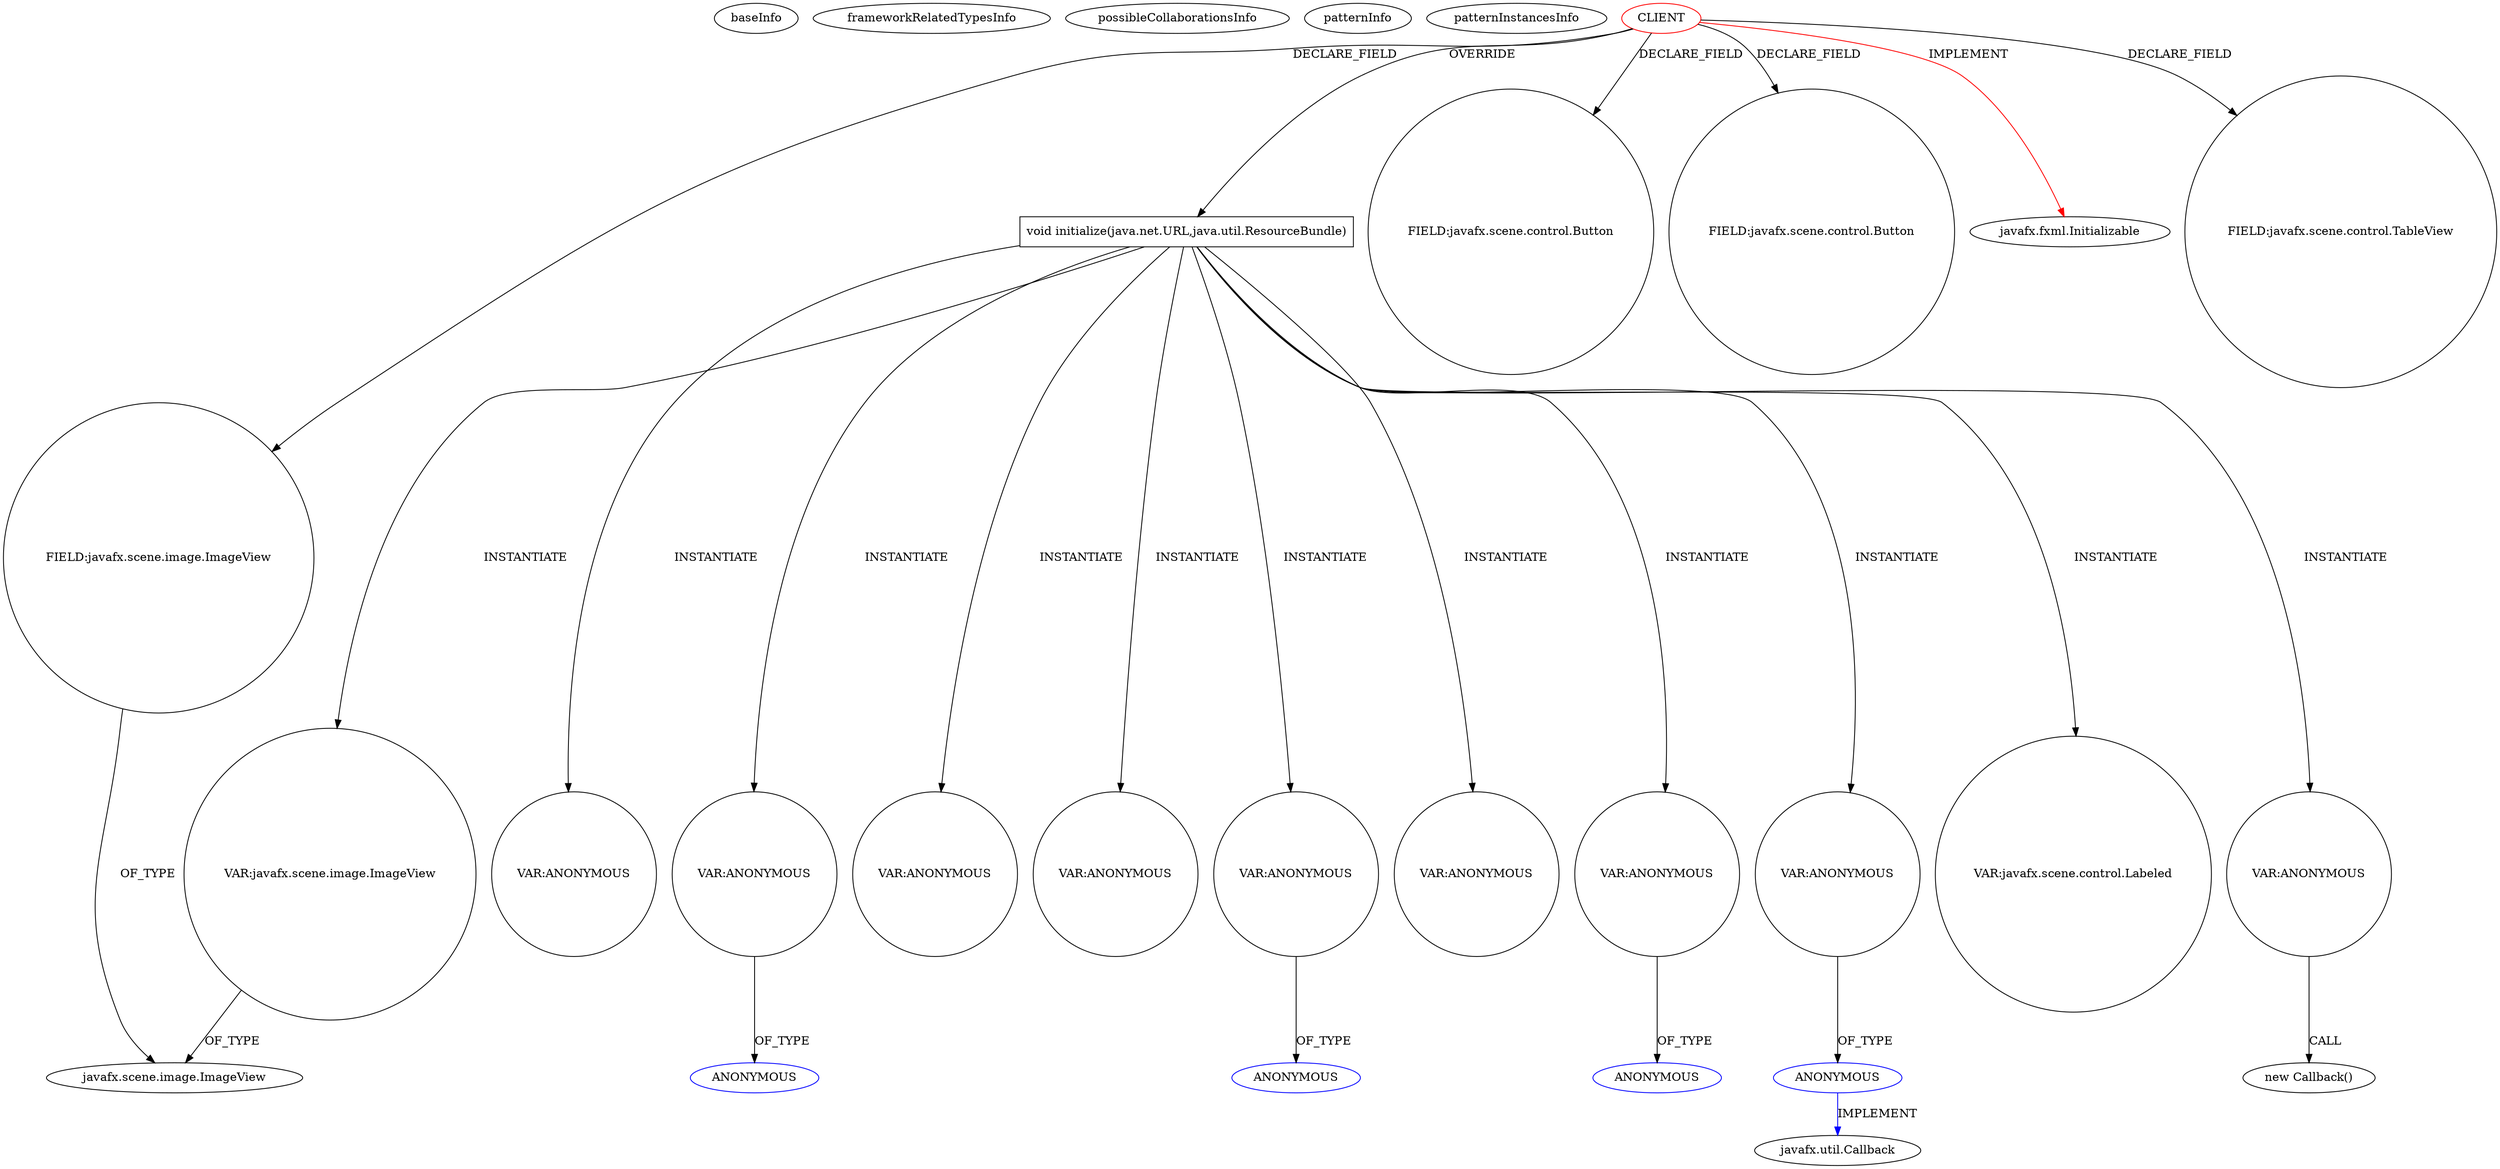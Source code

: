 digraph {
baseInfo[graphId=1516,category="pattern",isAnonymous=false,possibleRelation=true]
frameworkRelatedTypesInfo[0="javafx.fxml.Initializable"]
possibleCollaborationsInfo[0="1516~INSTANTIATION-OVERRIDING_METHOD_DECLARATION-~javafx.fxml.Initializable ~javafx.util.Callback ~false~true"]
patternInfo[frequency=2.0,patternRootClient=0]
patternInstancesInfo[0="geyrix57-Proyecto_1_Bases~/geyrix57-Proyecto_1_Bases/Proyecto_1_Bases-master/src/Control/ControlLog.java~ControlLog~2710",1="hock323-eventManager~/hock323-eventManager/EventManager-master/src/eventManager/controller/pokerTournament/TournamentController.java~TournamentController~3009"]
294[label="new Callback()",vertexType="CONSTRUCTOR_CALL",isFrameworkType=false]
295[label="VAR:ANONYMOUS",vertexType="VARIABLE_EXPRESION",isFrameworkType=false,shape=circle]
40[label="void initialize(java.net.URL,java.util.ResourceBundle)",vertexType="OVERRIDING_METHOD_DECLARATION",isFrameworkType=false,shape=box]
0[label="CLIENT",vertexType="ROOT_CLIENT_CLASS_DECLARATION",isFrameworkType=false,color=red]
30[label="FIELD:javafx.scene.control.Button",vertexType="FIELD_DECLARATION",isFrameworkType=false,shape=circle]
20[label="FIELD:javafx.scene.control.Button",vertexType="FIELD_DECLARATION",isFrameworkType=false,shape=circle]
112[label="VAR:javafx.scene.image.ImageView",vertexType="VARIABLE_EXPRESION",isFrameworkType=false,shape=circle]
27[label="javafx.scene.image.ImageView",vertexType="FRAMEWORK_CLASS_TYPE",isFrameworkType=false]
54[label="VAR:ANONYMOUS",vertexType="VARIABLE_EXPRESION",isFrameworkType=false,shape=circle]
299[label="VAR:ANONYMOUS",vertexType="VARIABLE_EXPRESION",isFrameworkType=false,shape=circle]
172[label="VAR:ANONYMOUS",vertexType="VARIABLE_EXPRESION",isFrameworkType=false,shape=circle]
230[label="VAR:ANONYMOUS",vertexType="VARIABLE_EXPRESION",isFrameworkType=false,shape=circle]
176[label="VAR:ANONYMOUS",vertexType="VARIABLE_EXPRESION",isFrameworkType=false,shape=circle]
96[label="VAR:ANONYMOUS",vertexType="VARIABLE_EXPRESION",isFrameworkType=false,shape=circle]
100[label="VAR:ANONYMOUS",vertexType="VARIABLE_EXPRESION",isFrameworkType=false,shape=circle]
226[label="VAR:ANONYMOUS",vertexType="VARIABLE_EXPRESION",isFrameworkType=false,shape=circle]
1[label="javafx.fxml.Initializable",vertexType="FRAMEWORK_INTERFACE_TYPE",isFrameworkType=false]
153[label="VAR:javafx.scene.control.Labeled",vertexType="VARIABLE_EXPRESION",isFrameworkType=false,shape=circle]
34[label="FIELD:javafx.scene.control.TableView",vertexType="FIELD_DECLARATION",isFrameworkType=false,shape=circle]
26[label="FIELD:javafx.scene.image.ImageView",vertexType="FIELD_DECLARATION",isFrameworkType=false,shape=circle]
227[label="ANONYMOUS",vertexType="REFERENCE_ANONYMOUS_DECLARATION",isFrameworkType=false,color=blue]
98[label="javafx.util.Callback",vertexType="FRAMEWORK_INTERFACE_TYPE",isFrameworkType=false]
177[label="ANONYMOUS",vertexType="REFERENCE_ANONYMOUS_DECLARATION",isFrameworkType=false,color=blue]
101[label="ANONYMOUS",vertexType="REFERENCE_ANONYMOUS_DECLARATION",isFrameworkType=false,color=blue]
300[label="ANONYMOUS",vertexType="REFERENCE_ANONYMOUS_DECLARATION",isFrameworkType=false,color=blue]
40->153[label="INSTANTIATE"]
40->172[label="INSTANTIATE"]
40->112[label="INSTANTIATE"]
40->230[label="INSTANTIATE"]
0->1[label="IMPLEMENT",color=red]
295->294[label="CALL"]
0->40[label="OVERRIDE"]
40->96[label="INSTANTIATE"]
40->176[label="INSTANTIATE"]
112->27[label="OF_TYPE"]
26->27[label="OF_TYPE"]
40->299[label="INSTANTIATE"]
176->177[label="OF_TYPE"]
40->100[label="INSTANTIATE"]
0->30[label="DECLARE_FIELD"]
0->34[label="DECLARE_FIELD"]
100->101[label="OF_TYPE"]
227->98[label="IMPLEMENT",color=blue]
299->300[label="OF_TYPE"]
40->226[label="INSTANTIATE"]
40->295[label="INSTANTIATE"]
40->54[label="INSTANTIATE"]
226->227[label="OF_TYPE"]
0->20[label="DECLARE_FIELD"]
0->26[label="DECLARE_FIELD"]
}
